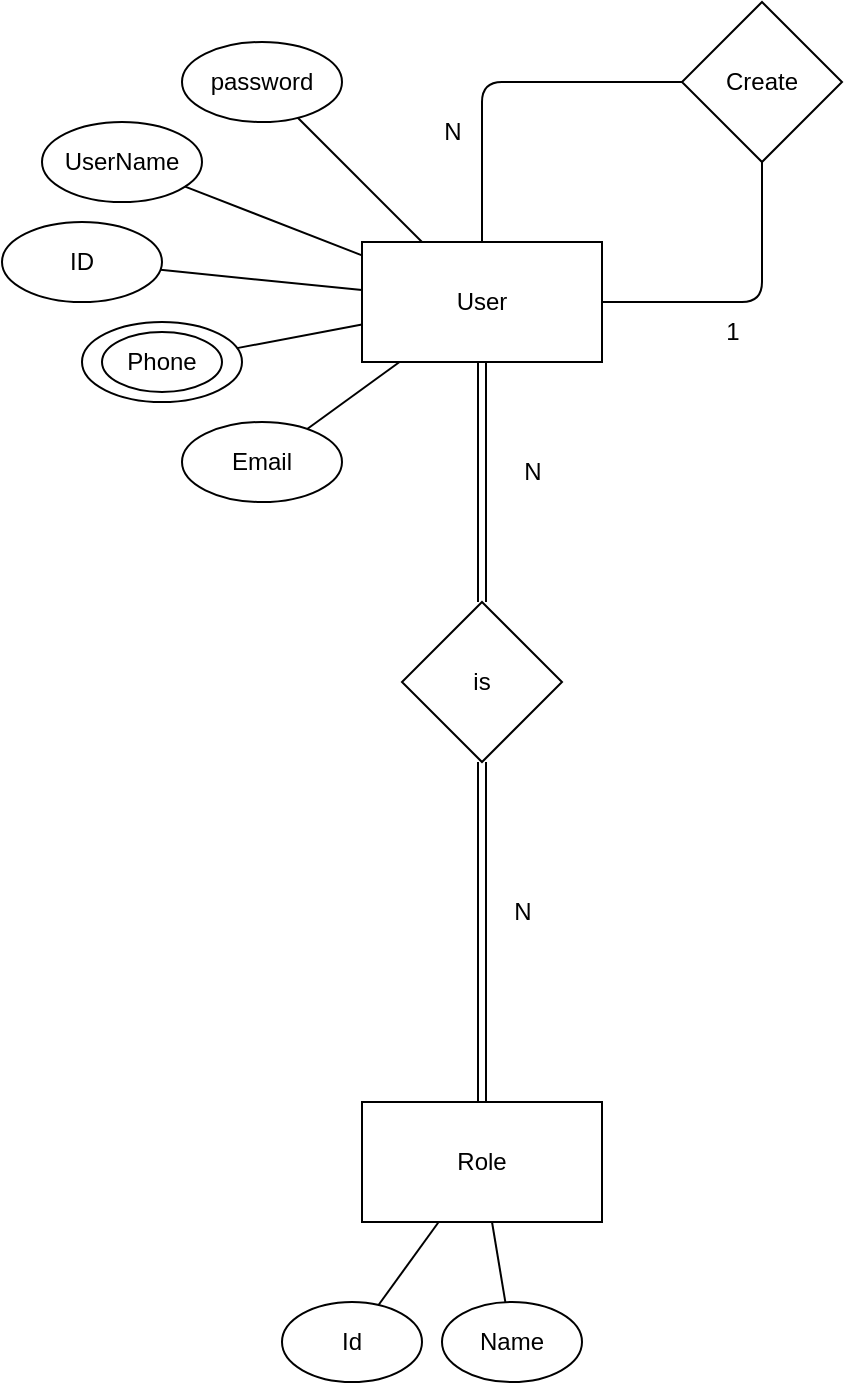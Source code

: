 <mxfile>
    <diagram id="vv4XooQ4aQ8tMObWxThp" name="Page-1">
        <mxGraphModel dx="675" dy="1508" grid="1" gridSize="10" guides="1" tooltips="1" connect="1" arrows="1" fold="1" page="1" pageScale="1" pageWidth="850" pageHeight="1100" math="0" shadow="0">
            <root>
                <mxCell id="0"/>
                <mxCell id="1" parent="0"/>
                <mxCell id="5" style="edgeStyle=none;html=1;shape=link;" edge="1" parent="1" source="2" target="4">
                    <mxGeometry relative="1" as="geometry">
                        <mxPoint x="400" y="-650" as="targetPoint"/>
                    </mxGeometry>
                </mxCell>
                <mxCell id="2" value="User" style="rounded=0;whiteSpace=wrap;html=1;" vertex="1" parent="1">
                    <mxGeometry x="340" y="-840" width="120" height="60" as="geometry"/>
                </mxCell>
                <mxCell id="3" value="Role" style="whiteSpace=wrap;html=1;" vertex="1" parent="1">
                    <mxGeometry x="340" y="-410" width="120" height="60" as="geometry"/>
                </mxCell>
                <mxCell id="6" style="edgeStyle=none;shape=link;html=1;" edge="1" parent="1" source="4" target="3">
                    <mxGeometry relative="1" as="geometry"/>
                </mxCell>
                <mxCell id="4" value="is" style="rhombus;whiteSpace=wrap;html=1;" vertex="1" parent="1">
                    <mxGeometry x="360" y="-660" width="80" height="80" as="geometry"/>
                </mxCell>
                <mxCell id="7" value="N" style="text;html=1;align=center;verticalAlign=middle;resizable=0;points=[];autosize=1;strokeColor=none;fillColor=none;" vertex="1" parent="1">
                    <mxGeometry x="410" y="-740" width="30" height="30" as="geometry"/>
                </mxCell>
                <mxCell id="8" value="N" style="text;html=1;align=center;verticalAlign=middle;resizable=0;points=[];autosize=1;strokeColor=none;fillColor=none;" vertex="1" parent="1">
                    <mxGeometry x="405" y="-520" width="30" height="30" as="geometry"/>
                </mxCell>
                <mxCell id="9" value="Create" style="rhombus;whiteSpace=wrap;html=1;" vertex="1" parent="1">
                    <mxGeometry x="500" y="-960" width="80" height="80" as="geometry"/>
                </mxCell>
                <mxCell id="16" value="" style="endArrow=none;html=1;" edge="1" parent="1" source="2" target="9">
                    <mxGeometry width="50" height="50" relative="1" as="geometry">
                        <mxPoint x="360" y="-890" as="sourcePoint"/>
                        <mxPoint x="410" y="-940" as="targetPoint"/>
                        <Array as="points">
                            <mxPoint x="400" y="-920"/>
                        </Array>
                    </mxGeometry>
                </mxCell>
                <mxCell id="17" value="" style="endArrow=none;html=1;" edge="1" parent="1" source="2" target="9">
                    <mxGeometry width="50" height="50" relative="1" as="geometry">
                        <mxPoint x="410" y="-830" as="sourcePoint"/>
                        <mxPoint x="510" y="-910" as="targetPoint"/>
                        <Array as="points">
                            <mxPoint x="540" y="-810"/>
                        </Array>
                    </mxGeometry>
                </mxCell>
                <mxCell id="18" value="N" style="text;html=1;align=center;verticalAlign=middle;resizable=0;points=[];autosize=1;strokeColor=none;fillColor=none;" vertex="1" parent="1">
                    <mxGeometry x="370" y="-910" width="30" height="30" as="geometry"/>
                </mxCell>
                <mxCell id="19" value="1" style="text;html=1;align=center;verticalAlign=middle;resizable=0;points=[];autosize=1;strokeColor=none;fillColor=none;" vertex="1" parent="1">
                    <mxGeometry x="510" y="-810" width="30" height="30" as="geometry"/>
                </mxCell>
                <mxCell id="20" value="ID" style="ellipse;whiteSpace=wrap;html=1;" vertex="1" parent="1">
                    <mxGeometry x="160" y="-850" width="80" height="40" as="geometry"/>
                </mxCell>
                <mxCell id="21" value="UserName" style="ellipse;whiteSpace=wrap;html=1;" vertex="1" parent="1">
                    <mxGeometry x="180" y="-900" width="80" height="40" as="geometry"/>
                </mxCell>
                <mxCell id="22" value="" style="ellipse;whiteSpace=wrap;html=1;" vertex="1" parent="1">
                    <mxGeometry x="200" y="-800" width="80" height="40" as="geometry"/>
                </mxCell>
                <mxCell id="23" value="Phone" style="ellipse;whiteSpace=wrap;html=1;" vertex="1" parent="1">
                    <mxGeometry x="210" y="-795" width="60" height="30" as="geometry"/>
                </mxCell>
                <mxCell id="24" value="" style="endArrow=none;html=1;" edge="1" parent="1" source="2" target="21">
                    <mxGeometry width="50" height="50" relative="1" as="geometry">
                        <mxPoint x="260" y="-740" as="sourcePoint"/>
                        <mxPoint x="310" y="-790" as="targetPoint"/>
                    </mxGeometry>
                </mxCell>
                <mxCell id="25" value="" style="endArrow=none;html=1;" edge="1" parent="1" source="22" target="2">
                    <mxGeometry width="50" height="50" relative="1" as="geometry">
                        <mxPoint x="250" y="-710" as="sourcePoint"/>
                        <mxPoint x="300" y="-760" as="targetPoint"/>
                    </mxGeometry>
                </mxCell>
                <mxCell id="26" value="" style="endArrow=none;html=1;" edge="1" parent="1" source="20" target="2">
                    <mxGeometry width="50" height="50" relative="1" as="geometry">
                        <mxPoint x="230" y="-700" as="sourcePoint"/>
                        <mxPoint x="280" y="-750" as="targetPoint"/>
                    </mxGeometry>
                </mxCell>
                <mxCell id="27" value="password" style="ellipse;whiteSpace=wrap;html=1;" vertex="1" parent="1">
                    <mxGeometry x="250" y="-940" width="80" height="40" as="geometry"/>
                </mxCell>
                <mxCell id="28" value="Email" style="ellipse;whiteSpace=wrap;html=1;" vertex="1" parent="1">
                    <mxGeometry x="250" y="-750" width="80" height="40" as="geometry"/>
                </mxCell>
                <mxCell id="29" value="" style="endArrow=none;html=1;" edge="1" parent="1" source="2" target="27">
                    <mxGeometry width="50" height="50" relative="1" as="geometry">
                        <mxPoint x="190" y="-890" as="sourcePoint"/>
                        <mxPoint x="240" y="-940" as="targetPoint"/>
                    </mxGeometry>
                </mxCell>
                <mxCell id="30" value="" style="endArrow=none;html=1;" edge="1" parent="1" source="28" target="2">
                    <mxGeometry width="50" height="50" relative="1" as="geometry">
                        <mxPoint x="270" y="-650" as="sourcePoint"/>
                        <mxPoint x="320" y="-700" as="targetPoint"/>
                    </mxGeometry>
                </mxCell>
                <mxCell id="31" value="Id" style="ellipse;whiteSpace=wrap;html=1;" vertex="1" parent="1">
                    <mxGeometry x="300" y="-310" width="70" height="40" as="geometry"/>
                </mxCell>
                <mxCell id="33" value="Name" style="ellipse;whiteSpace=wrap;html=1;" vertex="1" parent="1">
                    <mxGeometry x="380" y="-310" width="70" height="40" as="geometry"/>
                </mxCell>
                <mxCell id="34" value="" style="endArrow=none;html=1;" edge="1" parent="1" source="31" target="3">
                    <mxGeometry width="50" height="50" relative="1" as="geometry">
                        <mxPoint x="220" y="-200" as="sourcePoint"/>
                        <mxPoint x="270" y="-250" as="targetPoint"/>
                    </mxGeometry>
                </mxCell>
                <mxCell id="35" value="" style="endArrow=none;html=1;" edge="1" parent="1" source="33" target="3">
                    <mxGeometry width="50" height="50" relative="1" as="geometry">
                        <mxPoint x="270" y="-250" as="sourcePoint"/>
                        <mxPoint x="320" y="-300" as="targetPoint"/>
                    </mxGeometry>
                </mxCell>
            </root>
        </mxGraphModel>
    </diagram>
</mxfile>